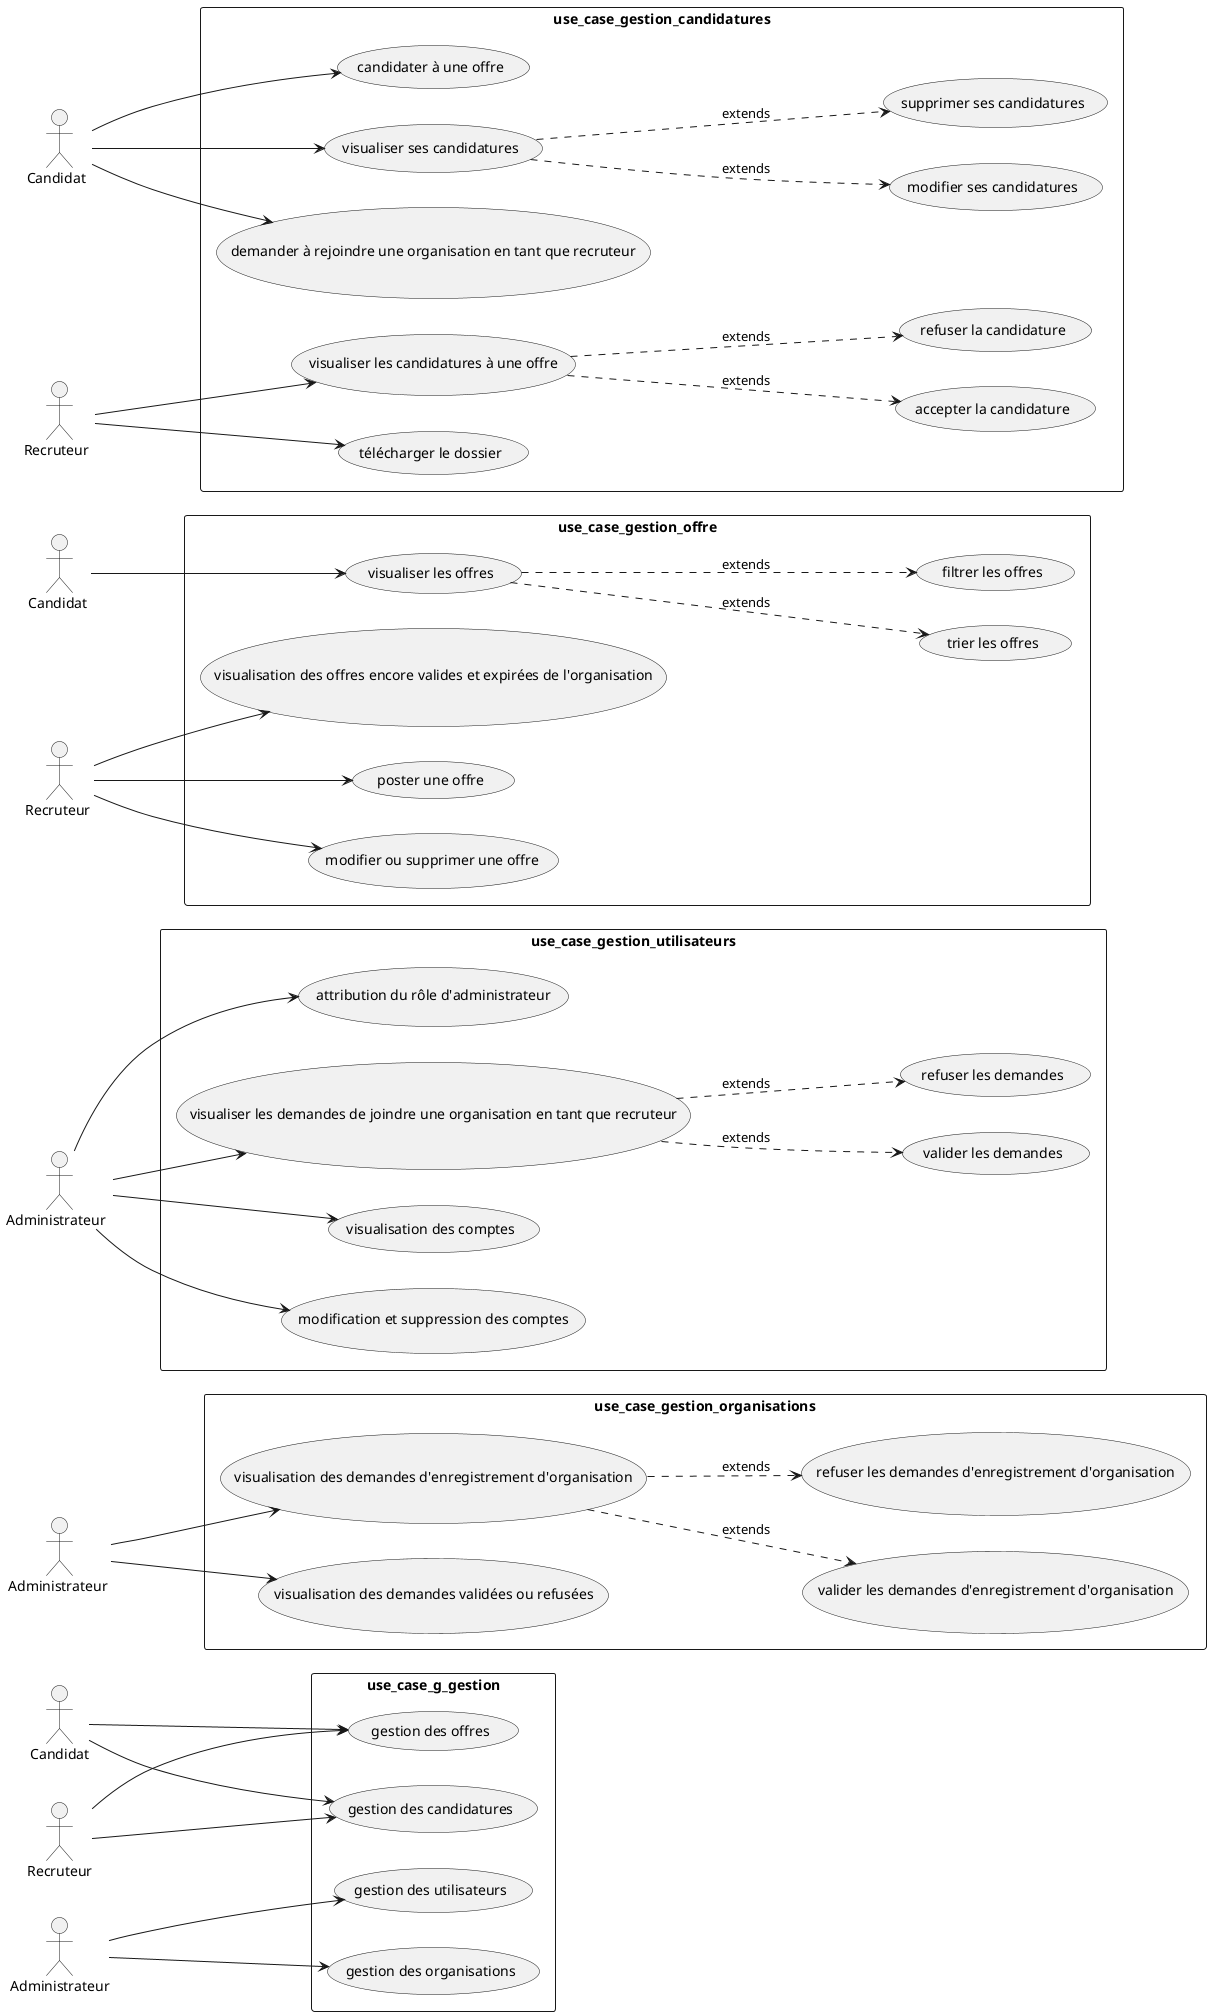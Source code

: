 @startuml

left to right direction
rectangle use_case_g_gestion{
"gestion des offres" as (f1)
"gestion des candidatures" as (f2)
"gestion des utilisateurs" as (f3)
"gestion des organisations" as (f4)
}


rectangle use_case_gestion_organisations{
"visualisation des demandes d'enregistrement d'organisation" as (f5)
"valider les demandes d'enregistrement d'organisation" as (f6)
"refuser les demandes d'enregistrement d'organisation" as (f7)
"visualisation des demandes validées ou refusées" as (f8)
}


rectangle use_case_gestion_utilisateurs{
"visualisation des comptes" as (f9)
"modification et suppression des comptes" as (f10)
"attribution du rôle d'administrateur" as (f11)
"visualiser les demandes de joindre une organisation en tant que recruteur" as (f12)
"valider les demandes" as (f13)
"refuser les demandes" as (f14)
}


rectangle use_case_gestion_offre{
"visualisation des offres encore valides et expirées de l'organisation" as (f15)
"poster une offre" as (f16)
"modifier ou supprimer une offre" as (f17)
"visualiser les offres" as (f18)
"trier les offres" as (f19)
"filtrer les offres" as (f20)
}


rectangle use_case_gestion_candidatures{
"visualiser les candidatures à une offre" as (f21)
"accepter la candidature" as (f22)
"refuser la candidature" as (f23)
"télécharger le dossier" as (f24)
"candidater à une offre" as (f25)
"visualiser ses candidatures" as (f26)
"modifier ses candidatures" as (f27)
"supprimer ses candidatures" as (f28)
"demander à rejoindre une organisation en tant que recruteur" as (f29)
}


(f5) ..> (f6) : extends
(f5) ..> (f7) : extends
(f12) ..> (f13) : extends
(f12) ..> (f14) : extends
(f18) ..> (f19) : extends
(f18) ..> (f20) : extends
(f26) ..> (f27) : extends
(f26) ..> (f28) : extends
(f21) ..> (f22) : extends
(f21) ..> (f23) : extends


:Candidat: --> (f1)
:Candidat: --> (f2)
:Recruteur: --> (f1)
:Recruteur: --> (f2)
:Administrateur: --> (f3)
:Administrateur: --> (f4)
:Administrateur : --> (f5)
:Administrateur : --> (f8)
:Administrateur  : --> (f9)
:Administrateur  : --> (f10)
:Administrateur  : --> (f11)
:Administrateur  : --> (f12)
:Candidat : --> (f18)
:Recruteur : --> (f15)
:Recruteur : --> (f16)
:Recruteur : --> (f17)
:Candidat  : --> (f25)
:Candidat  : --> (f26)
:Candidat  : --> (f29)
:Recruteur  : --> (f21)
:Recruteur  : --> (f24)


@enduml
